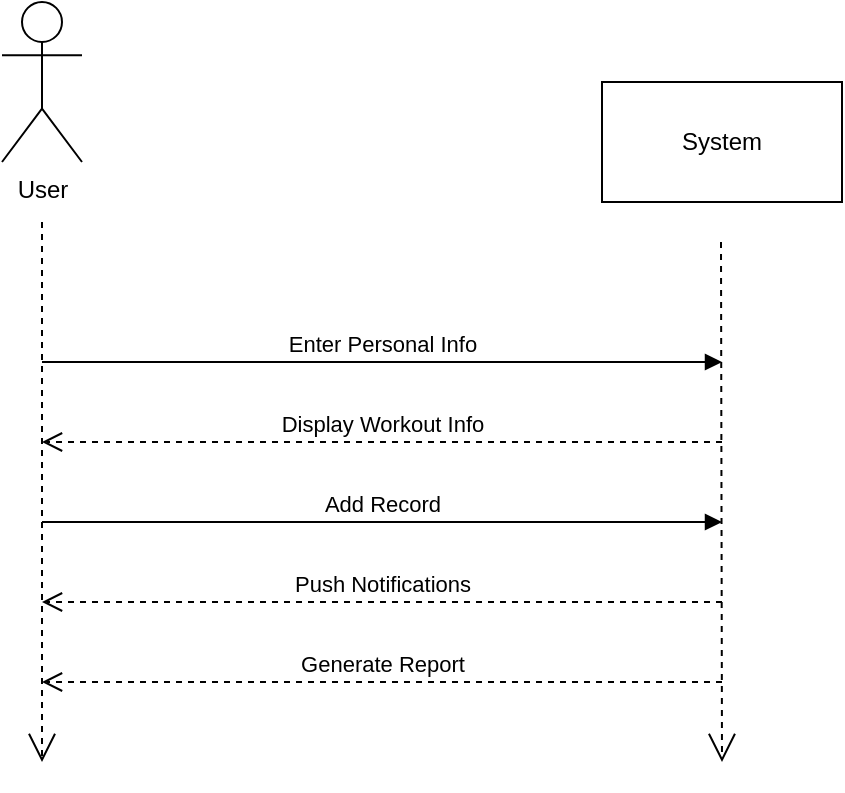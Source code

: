 <mxfile version="19.0.0" type="device"><diagram id="l86cml2LF6VDdaBR-ee_" name="Page-1"><mxGraphModel dx="1221" dy="754" grid="1" gridSize="10" guides="1" tooltips="1" connect="1" arrows="1" fold="1" page="1" pageScale="1" pageWidth="850" pageHeight="1100" math="0" shadow="0"><root><mxCell id="0"/><mxCell id="1" parent="0"/><mxCell id="flY1p6-y8nN1dmiFxTl4-1" value="User" style="shape=umlActor;verticalLabelPosition=bottom;verticalAlign=top;html=1;outlineConnect=0;" vertex="1" parent="1"><mxGeometry x="215" y="360" width="40" height="80" as="geometry"/></mxCell><mxCell id="flY1p6-y8nN1dmiFxTl4-2" value="System" style="rounded=0;whiteSpace=wrap;html=1;" vertex="1" parent="1"><mxGeometry x="515" y="400" width="120" height="60" as="geometry"/></mxCell><mxCell id="flY1p6-y8nN1dmiFxTl4-3" value="" style="endArrow=open;endSize=12;dashed=1;html=1;rounded=0;" edge="1" parent="1"><mxGeometry width="160" relative="1" as="geometry"><mxPoint x="235" y="470" as="sourcePoint"/><mxPoint x="235" y="740" as="targetPoint"/><mxPoint as="offset"/></mxGeometry></mxCell><mxCell id="flY1p6-y8nN1dmiFxTl4-4" value="" style="endArrow=open;endSize=12;dashed=1;html=1;rounded=0;" edge="1" parent="1"><mxGeometry width="160" relative="1" as="geometry"><mxPoint x="574.5" y="480" as="sourcePoint"/><mxPoint x="575" y="740" as="targetPoint"/><mxPoint as="offset"/></mxGeometry></mxCell><mxCell id="flY1p6-y8nN1dmiFxTl4-10" value="Enter Personal Info" style="html=1;verticalAlign=bottom;endArrow=block;rounded=0;" edge="1" parent="1"><mxGeometry width="80" relative="1" as="geometry"><mxPoint x="235" y="540" as="sourcePoint"/><mxPoint x="575" y="540" as="targetPoint"/></mxGeometry></mxCell><mxCell id="flY1p6-y8nN1dmiFxTl4-11" value="Display Workout Info" style="html=1;verticalAlign=bottom;endArrow=open;dashed=1;endSize=8;rounded=0;" edge="1" parent="1"><mxGeometry relative="1" as="geometry"><mxPoint x="575" y="580" as="sourcePoint"/><mxPoint x="235" y="580" as="targetPoint"/></mxGeometry></mxCell><mxCell id="flY1p6-y8nN1dmiFxTl4-12" value="Add Record" style="html=1;verticalAlign=bottom;endArrow=block;rounded=0;" edge="1" parent="1"><mxGeometry width="80" relative="1" as="geometry"><mxPoint x="235" y="620" as="sourcePoint"/><mxPoint x="575" y="620" as="targetPoint"/></mxGeometry></mxCell><mxCell id="flY1p6-y8nN1dmiFxTl4-13" value="Push Notifications" style="html=1;verticalAlign=bottom;endArrow=open;dashed=1;endSize=8;rounded=0;" edge="1" parent="1"><mxGeometry relative="1" as="geometry"><mxPoint x="575" y="660" as="sourcePoint"/><mxPoint x="235" y="660" as="targetPoint"/></mxGeometry></mxCell><mxCell id="flY1p6-y8nN1dmiFxTl4-14" value="Generate Report" style="html=1;verticalAlign=bottom;endArrow=open;dashed=1;endSize=8;rounded=0;" edge="1" parent="1"><mxGeometry relative="1" as="geometry"><mxPoint x="575" y="700" as="sourcePoint"/><mxPoint x="235" y="700" as="targetPoint"/></mxGeometry></mxCell></root></mxGraphModel></diagram></mxfile>